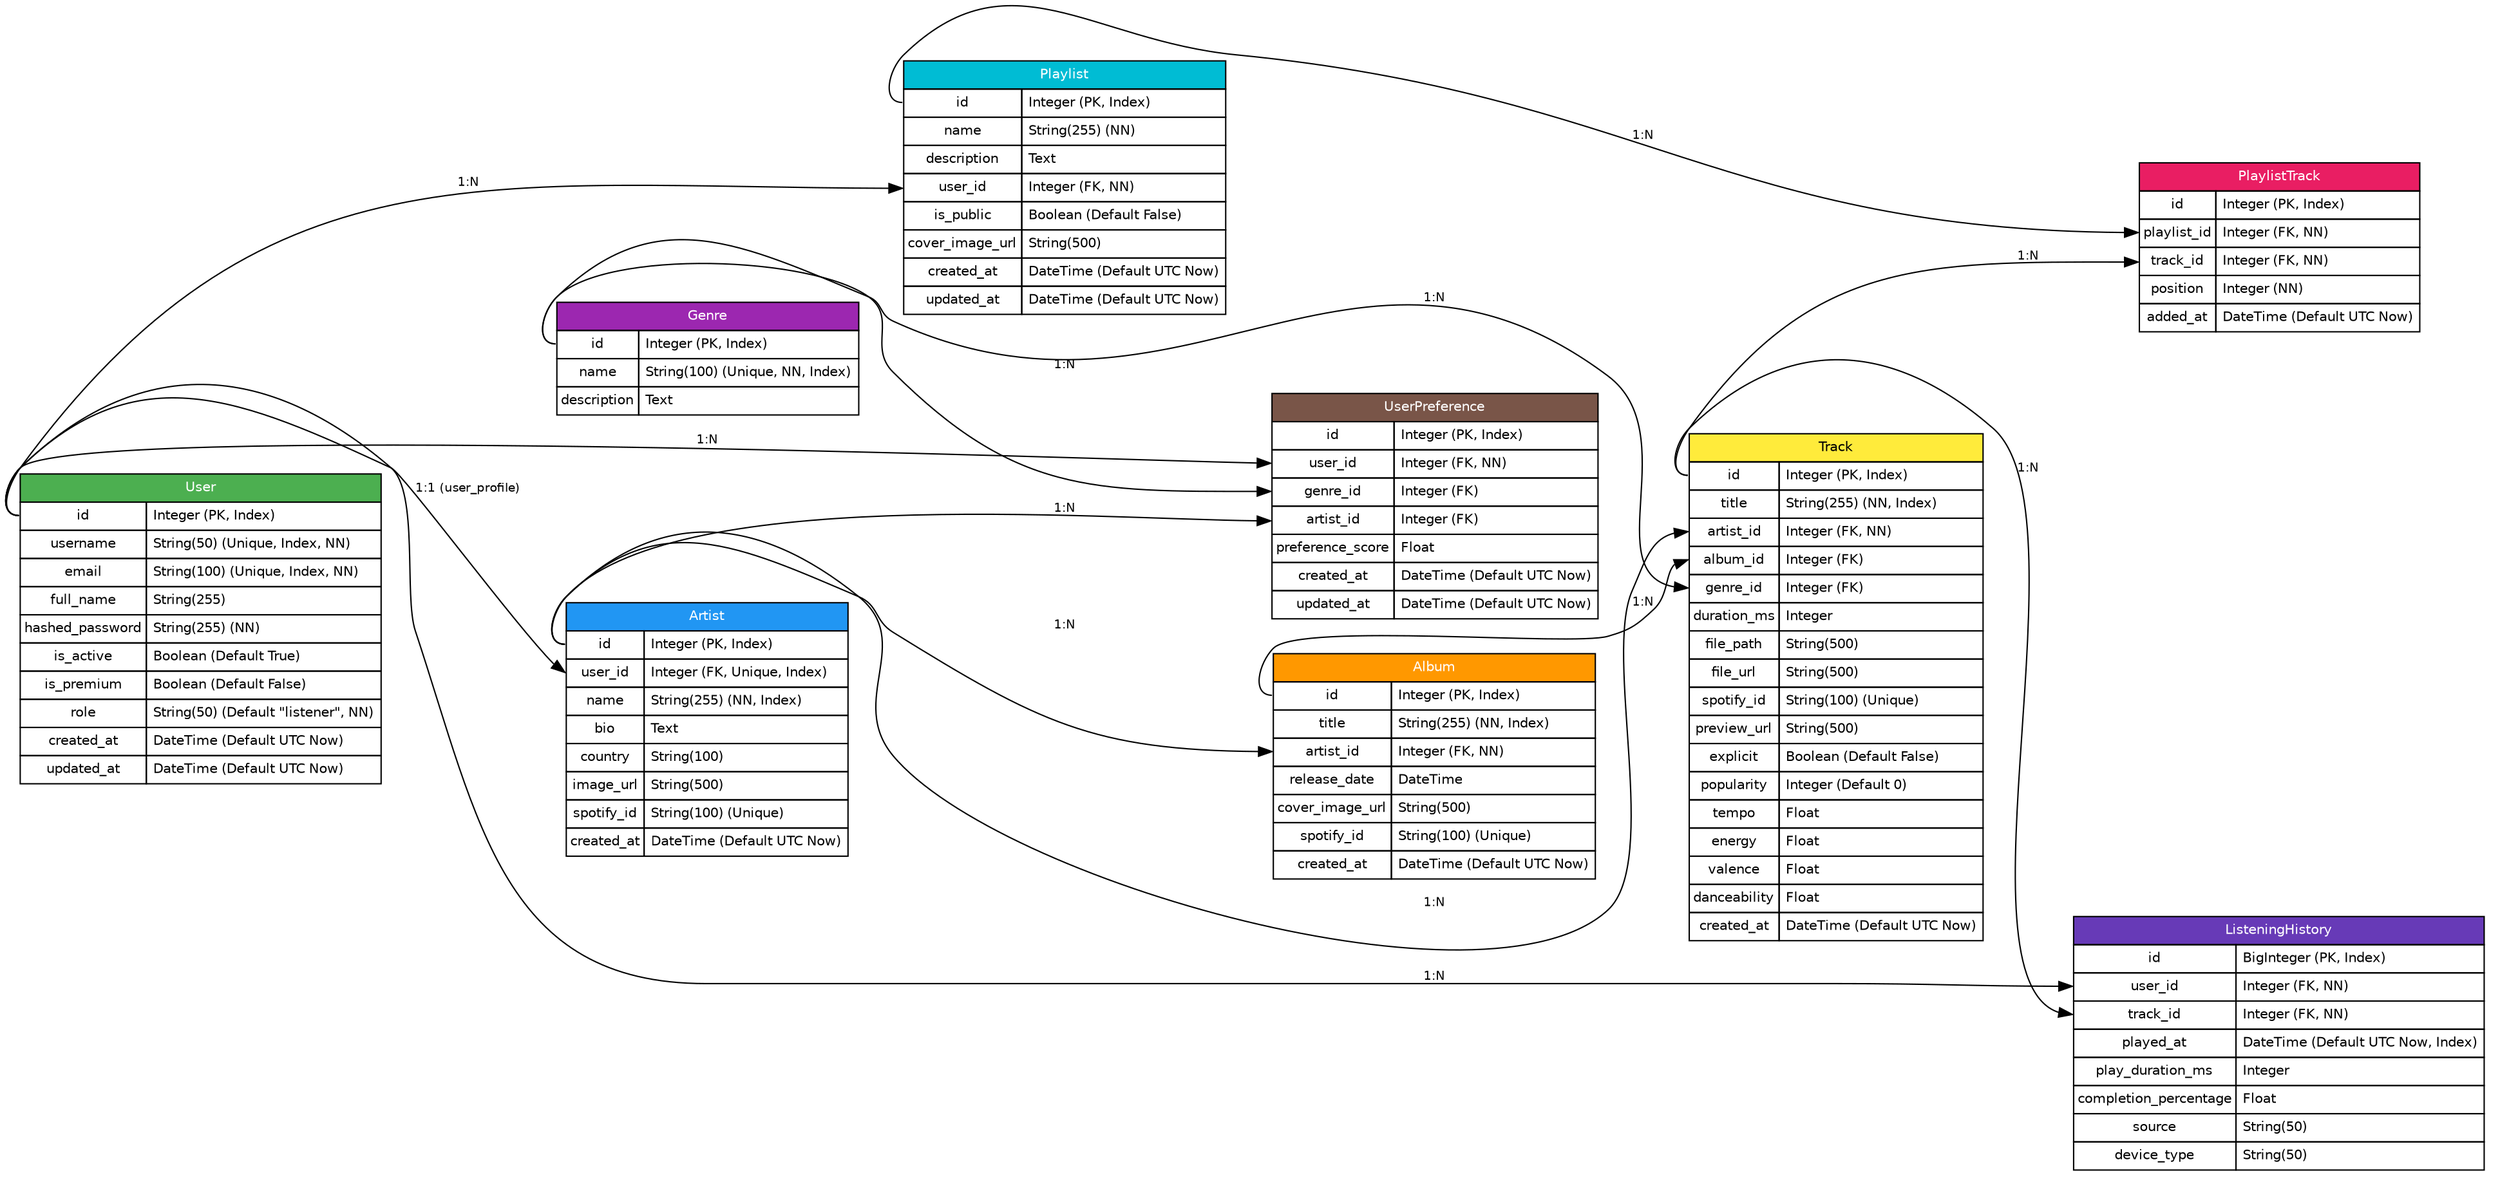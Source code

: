 digraph D {
    fontname="Helvetica"
    fontsize=10

    node [fontname="Helvetica", fontsize=10, shape=plaintext]
    edge [fontname="Helvetica", fontsize=9]

    rankdir=LR; // Можно изменить на TB для вертикальной ориентации

    User [label=<
        <TABLE BORDER="0" CELLBORDER="1" CELLSPACING="0" CELLPADDING="4">
            <TR><TD COLSPAN="2" BGCOLOR="#4CAF50"><FONT COLOR="WHITE">User</FONT></TD></TR>
            <TR><TD PORT="id" CELLPADDING="2">id</TD><TD ALIGN="LEFT">Integer (PK, Index)</TD></TR>
            <TR><TD CELLPADDING="2">username</TD><TD ALIGN="LEFT">String(50) (Unique, Index, NN)</TD></TR>
            <TR><TD CELLPADDING="2">email</TD><TD ALIGN="LEFT">String(100) (Unique, Index, NN)</TD></TR>
            <TR><TD CELLPADDING="2">full_name</TD><TD ALIGN="LEFT">String(255)</TD></TR>
            <TR><TD CELLPADDING="2">hashed_password</TD><TD ALIGN="LEFT">String(255) (NN)</TD></TR>
            <TR><TD CELLPADDING="2">is_active</TD><TD ALIGN="LEFT">Boolean (Default True)</TD></TR>
            <TR><TD CELLPADDING="2">is_premium</TD><TD ALIGN="LEFT">Boolean (Default False)</TD></TR>
            <TR><TD CELLPADDING="2">role</TD><TD ALIGN="LEFT">String(50) (Default "listener", NN)</TD></TR>
            <TR><TD CELLPADDING="2">created_at</TD><TD ALIGN="LEFT">DateTime (Default UTC Now)</TD></TR>
            <TR><TD CELLPADDING="2">updated_at</TD><TD ALIGN="LEFT">DateTime (Default UTC Now)</TD></TR>
        </TABLE>>];

    Artist [label=<
        <TABLE BORDER="0" CELLBORDER="1" CELLSPACING="0" CELLPADDING="4">
            <TR><TD COLSPAN="2" BGCOLOR="#2196F3"><FONT COLOR="WHITE">Artist</FONT></TD></TR>
            <TR><TD PORT="id" CELLPADDING="2">id</TD><TD ALIGN="LEFT">Integer (PK, Index)</TD></TR>
            <TR><TD PORT="user_id" CELLPADDING="2">user_id</TD><TD ALIGN="LEFT">Integer (FK, Unique, Index)</TD></TR>
            <TR><TD CELLPADDING="2">name</TD><TD ALIGN="LEFT">String(255) (NN, Index)</TD></TR>
            <TR><TD CELLPADDING="2">bio</TD><TD ALIGN="LEFT">Text</TD></TR>
            <TR><TD CELLPADDING="2">country</TD><TD ALIGN="LEFT">String(100)</TD></TR>
            <TR><TD CELLPADDING="2">image_url</TD><TD ALIGN="LEFT">String(500)</TD></TR>
            <TR><TD CELLPADDING="2">spotify_id</TD><TD ALIGN="LEFT">String(100) (Unique)</TD></TR>
            <TR><TD CELLPADDING="2">created_at</TD><TD ALIGN="LEFT">DateTime (Default UTC Now)</TD></TR>
        </TABLE>>];

    Album [label=<
        <TABLE BORDER="0" CELLBORDER="1" CELLSPACING="0" CELLPADDING="4">
            <TR><TD COLSPAN="2" BGCOLOR="#FF9800"><FONT COLOR="WHITE">Album</FONT></TD></TR>
            <TR><TD PORT="id" CELLPADDING="2">id</TD><TD ALIGN="LEFT">Integer (PK, Index)</TD></TR>
            <TR><TD CELLPADDING="2">title</TD><TD ALIGN="LEFT">String(255) (NN, Index)</TD></TR>
            <TR><TD PORT="artist_id" CELLPADDING="2">artist_id</TD><TD ALIGN="LEFT">Integer (FK, NN)</TD></TR>
            <TR><TD CELLPADDING="2">release_date</TD><TD ALIGN="LEFT">DateTime</TD></TR>
            <TR><TD CELLPADDING="2">cover_image_url</TD><TD ALIGN="LEFT">String(500)</TD></TR>
            <TR><TD CELLPADDING="2">spotify_id</TD><TD ALIGN="LEFT">String(100) (Unique)</TD></TR>
            <TR><TD CELLPADDING="2">created_at</TD><TD ALIGN="LEFT">DateTime (Default UTC Now)</TD></TR>
        </TABLE>>];

    Genre [label=<
        <TABLE BORDER="0" CELLBORDER="1" CELLSPACING="0" CELLPADDING="4">
            <TR><TD COLSPAN="2" BGCOLOR="#9C27B0"><FONT COLOR="WHITE">Genre</FONT></TD></TR>
            <TR><TD PORT="id" CELLPADDING="2">id</TD><TD ALIGN="LEFT">Integer (PK, Index)</TD></TR>
            <TR><TD CELLPADDING="2">name</TD><TD ALIGN="LEFT">String(100) (Unique, NN, Index)</TD></TR>
            <TR><TD CELLPADDING="2">description</TD><TD ALIGN="LEFT">Text</TD></TR>
        </TABLE>>];

    Track [label=<
        <TABLE BORDER="0" CELLBORDER="1" CELLSPACING="0" CELLPADDING="4">
            <TR><TD COLSPAN="2" BGCOLOR="#FFEB3B"><FONT COLOR="BLACK">Track</FONT></TD></TR>
            <TR><TD PORT="id" CELLPADDING="2">id</TD><TD ALIGN="LEFT">Integer (PK, Index)</TD></TR>
            <TR><TD CELLPADDING="2">title</TD><TD ALIGN="LEFT">String(255) (NN, Index)</TD></TR>
            <TR><TD PORT="artist_id" CELLPADDING="2">artist_id</TD><TD ALIGN="LEFT">Integer (FK, NN)</TD></TR>
            <TR><TD PORT="album_id" CELLPADDING="2">album_id</TD><TD ALIGN="LEFT">Integer (FK)</TD></TR>
            <TR><TD PORT="genre_id" CELLPADDING="2">genre_id</TD><TD ALIGN="LEFT">Integer (FK)</TD></TR>
            <TR><TD CELLPADDING="2">duration_ms</TD><TD ALIGN="LEFT">Integer</TD></TR>
            <TR><TD CELLPADDING="2">file_path</TD><TD ALIGN="LEFT">String(500)</TD></TR>
            <TR><TD CELLPADDING="2">file_url</TD><TD ALIGN="LEFT">String(500)</TD></TR>
            <TR><TD CELLPADDING="2">spotify_id</TD><TD ALIGN="LEFT">String(100) (Unique)</TD></TR>
            <TR><TD CELLPADDING="2">preview_url</TD><TD ALIGN="LEFT">String(500)</TD></TR>
            <TR><TD CELLPADDING="2">explicit</TD><TD ALIGN="LEFT">Boolean (Default False)</TD></TR>
            <TR><TD CELLPADDING="2">popularity</TD><TD ALIGN="LEFT">Integer (Default 0)</TD></TR>
            <TR><TD CELLPADDING="2">tempo</TD><TD ALIGN="LEFT">Float</TD></TR>
            <TR><TD CELLPADDING="2">energy</TD><TD ALIGN="LEFT">Float</TD></TR>
            <TR><TD CELLPADDING="2">valence</TD><TD ALIGN="LEFT">Float</TD></TR>
            <TR><TD CELLPADDING="2">danceability</TD><TD ALIGN="LEFT">Float</TD></TR>
            <TR><TD CELLPADDING="2">created_at</TD><TD ALIGN="LEFT">DateTime (Default UTC Now)</TD></TR>
        </TABLE>>];

    Playlist [label=<
        <TABLE BORDER="0" CELLBORDER="1" CELLSPACING="0" CELLPADDING="4">
            <TR><TD COLSPAN="2" BGCOLOR="#00BCD4"><FONT COLOR="WHITE">Playlist</FONT></TD></TR>
            <TR><TD PORT="id" CELLPADDING="2">id</TD><TD ALIGN="LEFT">Integer (PK, Index)</TD></TR>
            <TR><TD CELLPADDING="2">name</TD><TD ALIGN="LEFT">String(255) (NN)</TD></TR>
            <TR><TD CELLPADDING="2">description</TD><TD ALIGN="LEFT">Text</TD></TR>
            <TR><TD PORT="user_id" CELLPADDING="2">user_id</TD><TD ALIGN="LEFT">Integer (FK, NN)</TD></TR>
            <TR><TD CELLPADDING="2">is_public</TD><TD ALIGN="LEFT">Boolean (Default False)</TD></TR>
            <TR><TD CELLPADDING="2">cover_image_url</TD><TD ALIGN="LEFT">String(500)</TD></TR>
            <TR><TD CELLPADDING="2">created_at</TD><TD ALIGN="LEFT">DateTime (Default UTC Now)</TD></TR>
            <TR><TD CELLPADDING="2">updated_at</TD><TD ALIGN="LEFT">DateTime (Default UTC Now)</TD></TR>
        </TABLE>>];

    PlaylistTrack [label=<
        <TABLE BORDER="0" CELLBORDER="1" CELLSPACING="0" CELLPADDING="4">
            <TR><TD COLSPAN="2" BGCOLOR="#E91E63"><FONT COLOR="WHITE">PlaylistTrack</FONT></TD></TR>
            <TR><TD PORT="id" CELLPADDING="2">id</TD><TD ALIGN="LEFT">Integer (PK, Index)</TD></TR>
            <TR><TD PORT="playlist_id" CELLPADDING="2">playlist_id</TD><TD ALIGN="LEFT">Integer (FK, NN)</TD></TR>
            <TR><TD PORT="track_id" CELLPADDING="2">track_id</TD><TD ALIGN="LEFT">Integer (FK, NN)</TD></TR>
            <TR><TD CELLPADDING="2">position</TD><TD ALIGN="LEFT">Integer (NN)</TD></TR>
            <TR><TD CELLPADDING="2">added_at</TD><TD ALIGN="LEFT">DateTime (Default UTC Now)</TD></TR>
        </TABLE>>];

    ListeningHistory [label=<
        <TABLE BORDER="0" CELLBORDER="1" CELLSPACING="0" CELLPADDING="4">
            <TR><TD COLSPAN="2" BGCOLOR="#673AB7"><FONT COLOR="WHITE">ListeningHistory</FONT></TD></TR>
            <TR><TD PORT="id" CELLPADDING="2">id</TD><TD ALIGN="LEFT">BigInteger (PK, Index)</TD></TR>
            <TR><TD PORT="user_id" CELLPADDING="2">user_id</TD><TD ALIGN="LEFT">Integer (FK, NN)</TD></TR>
            <TR><TD PORT="track_id" CELLPADDING="2">track_id</TD><TD ALIGN="LEFT">Integer (FK, NN)</TD></TR>
            <TR><TD CELLPADDING="2">played_at</TD><TD ALIGN="LEFT">DateTime (Default UTC Now, Index)</TD></TR>
            <TR><TD CELLPADDING="2">play_duration_ms</TD><TD ALIGN="LEFT">Integer</TD></TR>
            <TR><TD CELLPADDING="2">completion_percentage</TD><TD ALIGN="LEFT">Float</TD></TR>
            <TR><TD CELLPADDING="2">source</TD><TD ALIGN="LEFT">String(50)</TD></TR>
            <TR><TD CELLPADDING="2">device_type</TD><TD ALIGN="LEFT">String(50)</TD></TR>
        </TABLE>>];

    UserPreference [label=<
        <TABLE BORDER="0" CELLBORDER="1" CELLSPACING="0" CELLPADDING="4">
            <TR><TD COLSPAN="2" BGCOLOR="#795548"><FONT COLOR="WHITE">UserPreference</FONT></TD></TR>
            <TR><TD PORT="id" CELLPADDING="2">id</TD><TD ALIGN="LEFT">Integer (PK, Index)</TD></TR>
            <TR><TD PORT="user_id" CELLPADDING="2">user_id</TD><TD ALIGN="LEFT">Integer (FK, NN)</TD></TR>
            <TR><TD PORT="genre_id" CELLPADDING="2">genre_id</TD><TD ALIGN="LEFT">Integer (FK)</TD></TR>
            <TR><TD PORT="artist_id" CELLPADDING="2">artist_id</TD><TD ALIGN="LEFT">Integer (FK)</TD></TR>
            <TR><TD CELLPADDING="2">preference_score</TD><TD ALIGN="LEFT">Float</TD></TR>
            <TR><TD CELLPADDING="2">created_at</TD><TD ALIGN="LEFT">DateTime (Default UTC Now)</TD></TR>
            <TR><TD CELLPADDING="2">updated_at</TD><TD ALIGN="LEFT">DateTime (Default UTC Now)</TD></TR>
        </TABLE>>];

    // Отношения
    User:id -> Artist:user_id [label="1:1 (user_profile)"];
    User:id -> Playlist:user_id [label="1:N"];
    User:id -> ListeningHistory:user_id [label="1:N"];
    User:id -> UserPreference:user_id [label="1:N"];

    Artist:id -> Album:artist_id [label="1:N"];
    Artist:id -> Track:artist_id [label="1:N"];
    Artist:id -> UserPreference:artist_id [label="1:N"];

    Album:id -> Track:album_id [label="1:N"];

    Genre:id -> Track:genre_id [label="1:N"];
    Genre:id -> UserPreference:genre_id [label="1:N"];

    Track:id -> ListeningHistory:track_id [label="1:N"];
    Track:id -> PlaylistTrack:track_id [label="1:N"];

    Playlist:id -> PlaylistTrack:playlist_id [label="1:N"];
} 